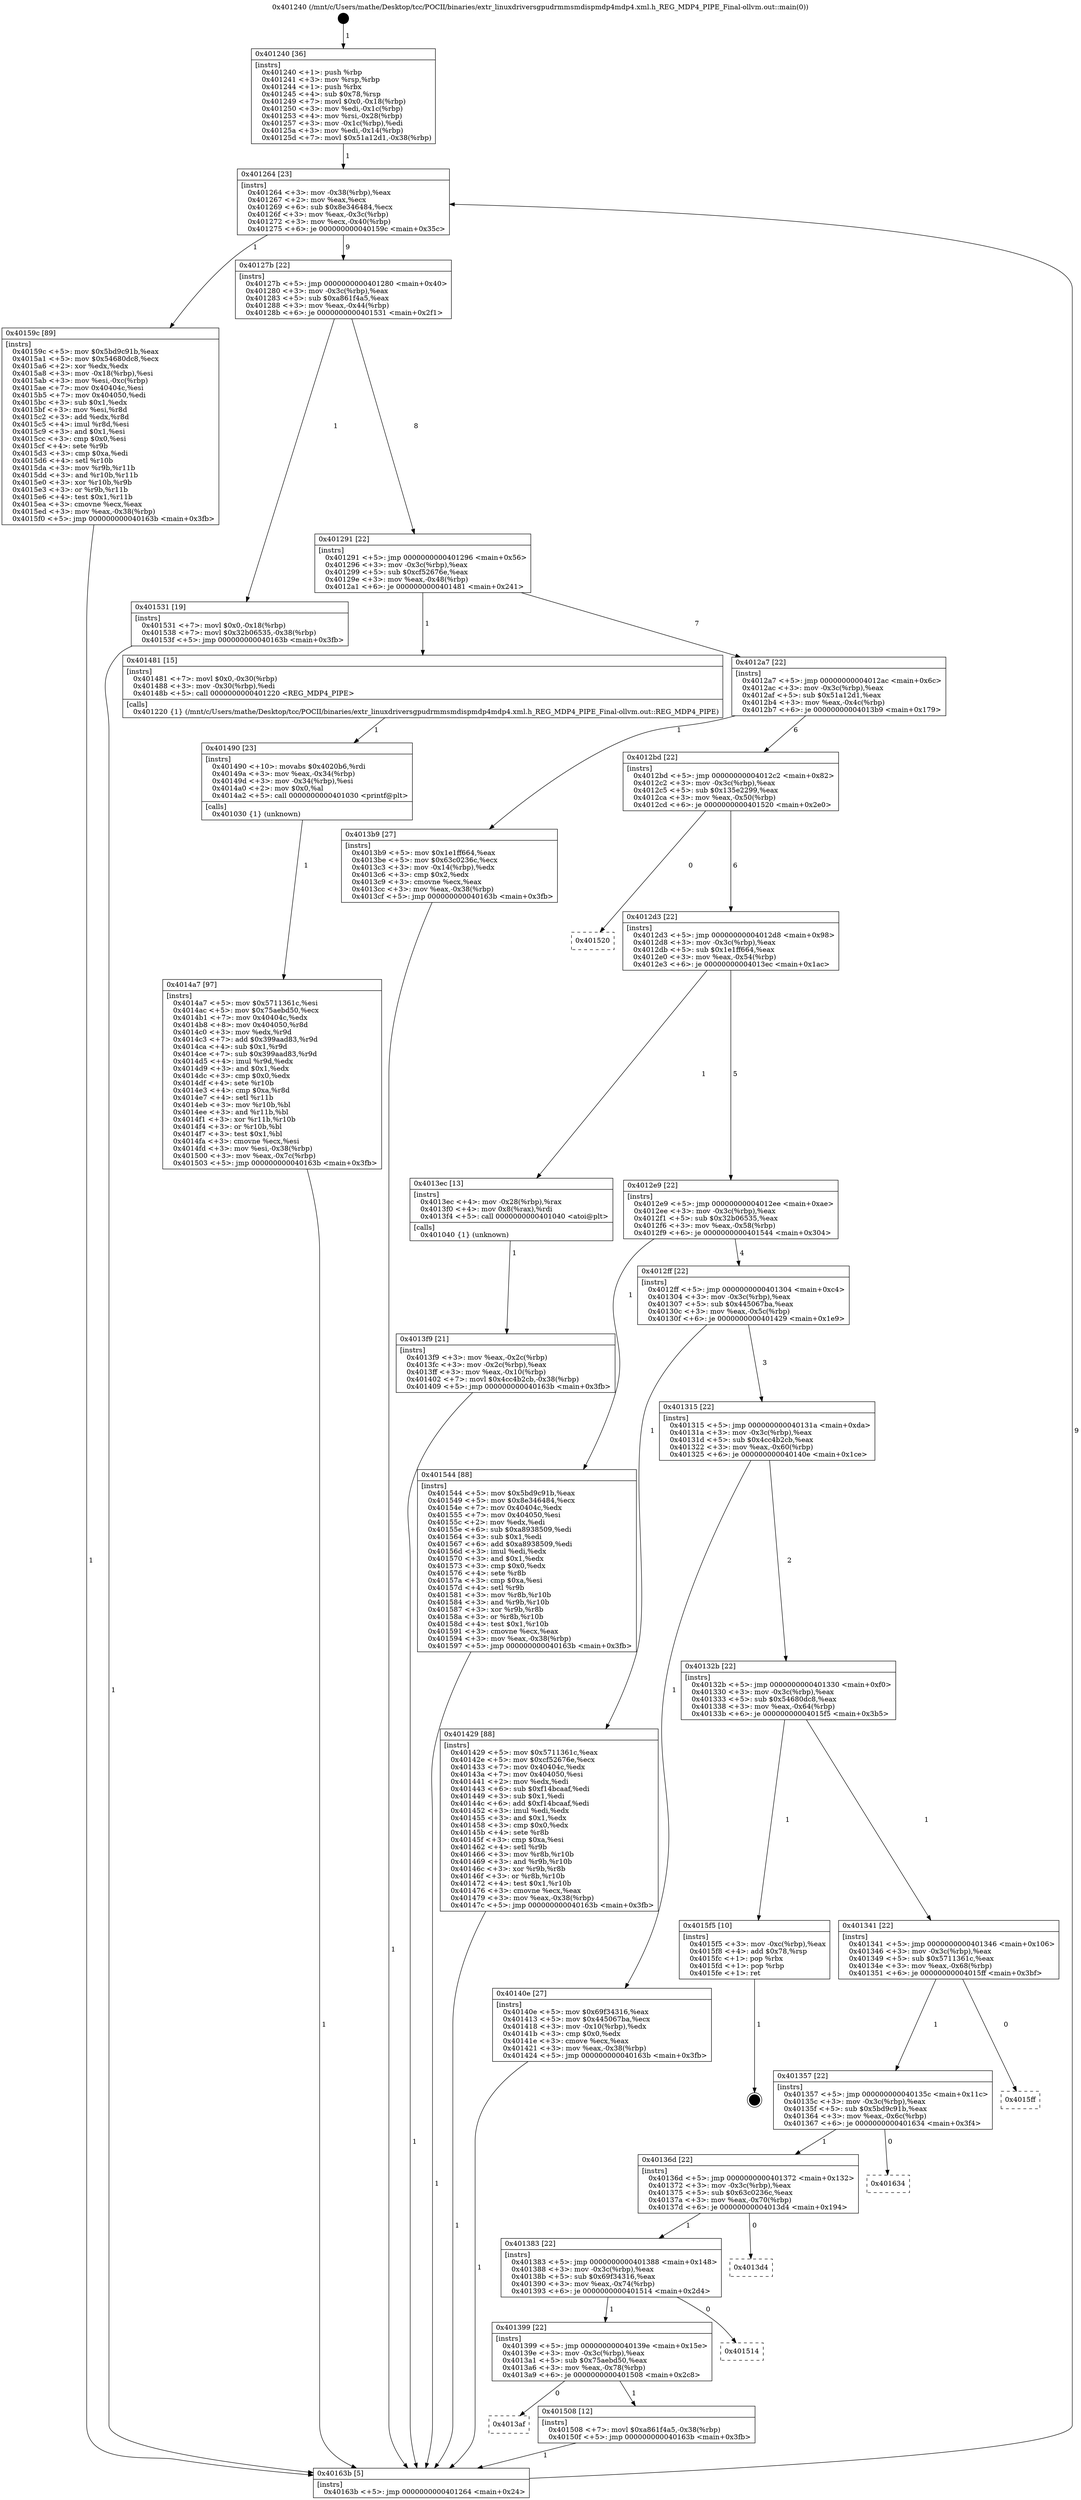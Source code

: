 digraph "0x401240" {
  label = "0x401240 (/mnt/c/Users/mathe/Desktop/tcc/POCII/binaries/extr_linuxdriversgpudrmmsmdispmdp4mdp4.xml.h_REG_MDP4_PIPE_Final-ollvm.out::main(0))"
  labelloc = "t"
  node[shape=record]

  Entry [label="",width=0.3,height=0.3,shape=circle,fillcolor=black,style=filled]
  "0x401264" [label="{
     0x401264 [23]\l
     | [instrs]\l
     &nbsp;&nbsp;0x401264 \<+3\>: mov -0x38(%rbp),%eax\l
     &nbsp;&nbsp;0x401267 \<+2\>: mov %eax,%ecx\l
     &nbsp;&nbsp;0x401269 \<+6\>: sub $0x8e346484,%ecx\l
     &nbsp;&nbsp;0x40126f \<+3\>: mov %eax,-0x3c(%rbp)\l
     &nbsp;&nbsp;0x401272 \<+3\>: mov %ecx,-0x40(%rbp)\l
     &nbsp;&nbsp;0x401275 \<+6\>: je 000000000040159c \<main+0x35c\>\l
  }"]
  "0x40159c" [label="{
     0x40159c [89]\l
     | [instrs]\l
     &nbsp;&nbsp;0x40159c \<+5\>: mov $0x5bd9c91b,%eax\l
     &nbsp;&nbsp;0x4015a1 \<+5\>: mov $0x54680dc8,%ecx\l
     &nbsp;&nbsp;0x4015a6 \<+2\>: xor %edx,%edx\l
     &nbsp;&nbsp;0x4015a8 \<+3\>: mov -0x18(%rbp),%esi\l
     &nbsp;&nbsp;0x4015ab \<+3\>: mov %esi,-0xc(%rbp)\l
     &nbsp;&nbsp;0x4015ae \<+7\>: mov 0x40404c,%esi\l
     &nbsp;&nbsp;0x4015b5 \<+7\>: mov 0x404050,%edi\l
     &nbsp;&nbsp;0x4015bc \<+3\>: sub $0x1,%edx\l
     &nbsp;&nbsp;0x4015bf \<+3\>: mov %esi,%r8d\l
     &nbsp;&nbsp;0x4015c2 \<+3\>: add %edx,%r8d\l
     &nbsp;&nbsp;0x4015c5 \<+4\>: imul %r8d,%esi\l
     &nbsp;&nbsp;0x4015c9 \<+3\>: and $0x1,%esi\l
     &nbsp;&nbsp;0x4015cc \<+3\>: cmp $0x0,%esi\l
     &nbsp;&nbsp;0x4015cf \<+4\>: sete %r9b\l
     &nbsp;&nbsp;0x4015d3 \<+3\>: cmp $0xa,%edi\l
     &nbsp;&nbsp;0x4015d6 \<+4\>: setl %r10b\l
     &nbsp;&nbsp;0x4015da \<+3\>: mov %r9b,%r11b\l
     &nbsp;&nbsp;0x4015dd \<+3\>: and %r10b,%r11b\l
     &nbsp;&nbsp;0x4015e0 \<+3\>: xor %r10b,%r9b\l
     &nbsp;&nbsp;0x4015e3 \<+3\>: or %r9b,%r11b\l
     &nbsp;&nbsp;0x4015e6 \<+4\>: test $0x1,%r11b\l
     &nbsp;&nbsp;0x4015ea \<+3\>: cmovne %ecx,%eax\l
     &nbsp;&nbsp;0x4015ed \<+3\>: mov %eax,-0x38(%rbp)\l
     &nbsp;&nbsp;0x4015f0 \<+5\>: jmp 000000000040163b \<main+0x3fb\>\l
  }"]
  "0x40127b" [label="{
     0x40127b [22]\l
     | [instrs]\l
     &nbsp;&nbsp;0x40127b \<+5\>: jmp 0000000000401280 \<main+0x40\>\l
     &nbsp;&nbsp;0x401280 \<+3\>: mov -0x3c(%rbp),%eax\l
     &nbsp;&nbsp;0x401283 \<+5\>: sub $0xa861f4a5,%eax\l
     &nbsp;&nbsp;0x401288 \<+3\>: mov %eax,-0x44(%rbp)\l
     &nbsp;&nbsp;0x40128b \<+6\>: je 0000000000401531 \<main+0x2f1\>\l
  }"]
  Exit [label="",width=0.3,height=0.3,shape=circle,fillcolor=black,style=filled,peripheries=2]
  "0x401531" [label="{
     0x401531 [19]\l
     | [instrs]\l
     &nbsp;&nbsp;0x401531 \<+7\>: movl $0x0,-0x18(%rbp)\l
     &nbsp;&nbsp;0x401538 \<+7\>: movl $0x32b06535,-0x38(%rbp)\l
     &nbsp;&nbsp;0x40153f \<+5\>: jmp 000000000040163b \<main+0x3fb\>\l
  }"]
  "0x401291" [label="{
     0x401291 [22]\l
     | [instrs]\l
     &nbsp;&nbsp;0x401291 \<+5\>: jmp 0000000000401296 \<main+0x56\>\l
     &nbsp;&nbsp;0x401296 \<+3\>: mov -0x3c(%rbp),%eax\l
     &nbsp;&nbsp;0x401299 \<+5\>: sub $0xcf52676e,%eax\l
     &nbsp;&nbsp;0x40129e \<+3\>: mov %eax,-0x48(%rbp)\l
     &nbsp;&nbsp;0x4012a1 \<+6\>: je 0000000000401481 \<main+0x241\>\l
  }"]
  "0x4013af" [label="{
     0x4013af\l
  }", style=dashed]
  "0x401481" [label="{
     0x401481 [15]\l
     | [instrs]\l
     &nbsp;&nbsp;0x401481 \<+7\>: movl $0x0,-0x30(%rbp)\l
     &nbsp;&nbsp;0x401488 \<+3\>: mov -0x30(%rbp),%edi\l
     &nbsp;&nbsp;0x40148b \<+5\>: call 0000000000401220 \<REG_MDP4_PIPE\>\l
     | [calls]\l
     &nbsp;&nbsp;0x401220 \{1\} (/mnt/c/Users/mathe/Desktop/tcc/POCII/binaries/extr_linuxdriversgpudrmmsmdispmdp4mdp4.xml.h_REG_MDP4_PIPE_Final-ollvm.out::REG_MDP4_PIPE)\l
  }"]
  "0x4012a7" [label="{
     0x4012a7 [22]\l
     | [instrs]\l
     &nbsp;&nbsp;0x4012a7 \<+5\>: jmp 00000000004012ac \<main+0x6c\>\l
     &nbsp;&nbsp;0x4012ac \<+3\>: mov -0x3c(%rbp),%eax\l
     &nbsp;&nbsp;0x4012af \<+5\>: sub $0x51a12d1,%eax\l
     &nbsp;&nbsp;0x4012b4 \<+3\>: mov %eax,-0x4c(%rbp)\l
     &nbsp;&nbsp;0x4012b7 \<+6\>: je 00000000004013b9 \<main+0x179\>\l
  }"]
  "0x401508" [label="{
     0x401508 [12]\l
     | [instrs]\l
     &nbsp;&nbsp;0x401508 \<+7\>: movl $0xa861f4a5,-0x38(%rbp)\l
     &nbsp;&nbsp;0x40150f \<+5\>: jmp 000000000040163b \<main+0x3fb\>\l
  }"]
  "0x4013b9" [label="{
     0x4013b9 [27]\l
     | [instrs]\l
     &nbsp;&nbsp;0x4013b9 \<+5\>: mov $0x1e1ff664,%eax\l
     &nbsp;&nbsp;0x4013be \<+5\>: mov $0x63c0236c,%ecx\l
     &nbsp;&nbsp;0x4013c3 \<+3\>: mov -0x14(%rbp),%edx\l
     &nbsp;&nbsp;0x4013c6 \<+3\>: cmp $0x2,%edx\l
     &nbsp;&nbsp;0x4013c9 \<+3\>: cmovne %ecx,%eax\l
     &nbsp;&nbsp;0x4013cc \<+3\>: mov %eax,-0x38(%rbp)\l
     &nbsp;&nbsp;0x4013cf \<+5\>: jmp 000000000040163b \<main+0x3fb\>\l
  }"]
  "0x4012bd" [label="{
     0x4012bd [22]\l
     | [instrs]\l
     &nbsp;&nbsp;0x4012bd \<+5\>: jmp 00000000004012c2 \<main+0x82\>\l
     &nbsp;&nbsp;0x4012c2 \<+3\>: mov -0x3c(%rbp),%eax\l
     &nbsp;&nbsp;0x4012c5 \<+5\>: sub $0x135e2299,%eax\l
     &nbsp;&nbsp;0x4012ca \<+3\>: mov %eax,-0x50(%rbp)\l
     &nbsp;&nbsp;0x4012cd \<+6\>: je 0000000000401520 \<main+0x2e0\>\l
  }"]
  "0x40163b" [label="{
     0x40163b [5]\l
     | [instrs]\l
     &nbsp;&nbsp;0x40163b \<+5\>: jmp 0000000000401264 \<main+0x24\>\l
  }"]
  "0x401240" [label="{
     0x401240 [36]\l
     | [instrs]\l
     &nbsp;&nbsp;0x401240 \<+1\>: push %rbp\l
     &nbsp;&nbsp;0x401241 \<+3\>: mov %rsp,%rbp\l
     &nbsp;&nbsp;0x401244 \<+1\>: push %rbx\l
     &nbsp;&nbsp;0x401245 \<+4\>: sub $0x78,%rsp\l
     &nbsp;&nbsp;0x401249 \<+7\>: movl $0x0,-0x18(%rbp)\l
     &nbsp;&nbsp;0x401250 \<+3\>: mov %edi,-0x1c(%rbp)\l
     &nbsp;&nbsp;0x401253 \<+4\>: mov %rsi,-0x28(%rbp)\l
     &nbsp;&nbsp;0x401257 \<+3\>: mov -0x1c(%rbp),%edi\l
     &nbsp;&nbsp;0x40125a \<+3\>: mov %edi,-0x14(%rbp)\l
     &nbsp;&nbsp;0x40125d \<+7\>: movl $0x51a12d1,-0x38(%rbp)\l
  }"]
  "0x401399" [label="{
     0x401399 [22]\l
     | [instrs]\l
     &nbsp;&nbsp;0x401399 \<+5\>: jmp 000000000040139e \<main+0x15e\>\l
     &nbsp;&nbsp;0x40139e \<+3\>: mov -0x3c(%rbp),%eax\l
     &nbsp;&nbsp;0x4013a1 \<+5\>: sub $0x75aebd50,%eax\l
     &nbsp;&nbsp;0x4013a6 \<+3\>: mov %eax,-0x78(%rbp)\l
     &nbsp;&nbsp;0x4013a9 \<+6\>: je 0000000000401508 \<main+0x2c8\>\l
  }"]
  "0x401520" [label="{
     0x401520\l
  }", style=dashed]
  "0x4012d3" [label="{
     0x4012d3 [22]\l
     | [instrs]\l
     &nbsp;&nbsp;0x4012d3 \<+5\>: jmp 00000000004012d8 \<main+0x98\>\l
     &nbsp;&nbsp;0x4012d8 \<+3\>: mov -0x3c(%rbp),%eax\l
     &nbsp;&nbsp;0x4012db \<+5\>: sub $0x1e1ff664,%eax\l
     &nbsp;&nbsp;0x4012e0 \<+3\>: mov %eax,-0x54(%rbp)\l
     &nbsp;&nbsp;0x4012e3 \<+6\>: je 00000000004013ec \<main+0x1ac\>\l
  }"]
  "0x401514" [label="{
     0x401514\l
  }", style=dashed]
  "0x4013ec" [label="{
     0x4013ec [13]\l
     | [instrs]\l
     &nbsp;&nbsp;0x4013ec \<+4\>: mov -0x28(%rbp),%rax\l
     &nbsp;&nbsp;0x4013f0 \<+4\>: mov 0x8(%rax),%rdi\l
     &nbsp;&nbsp;0x4013f4 \<+5\>: call 0000000000401040 \<atoi@plt\>\l
     | [calls]\l
     &nbsp;&nbsp;0x401040 \{1\} (unknown)\l
  }"]
  "0x4012e9" [label="{
     0x4012e9 [22]\l
     | [instrs]\l
     &nbsp;&nbsp;0x4012e9 \<+5\>: jmp 00000000004012ee \<main+0xae\>\l
     &nbsp;&nbsp;0x4012ee \<+3\>: mov -0x3c(%rbp),%eax\l
     &nbsp;&nbsp;0x4012f1 \<+5\>: sub $0x32b06535,%eax\l
     &nbsp;&nbsp;0x4012f6 \<+3\>: mov %eax,-0x58(%rbp)\l
     &nbsp;&nbsp;0x4012f9 \<+6\>: je 0000000000401544 \<main+0x304\>\l
  }"]
  "0x4013f9" [label="{
     0x4013f9 [21]\l
     | [instrs]\l
     &nbsp;&nbsp;0x4013f9 \<+3\>: mov %eax,-0x2c(%rbp)\l
     &nbsp;&nbsp;0x4013fc \<+3\>: mov -0x2c(%rbp),%eax\l
     &nbsp;&nbsp;0x4013ff \<+3\>: mov %eax,-0x10(%rbp)\l
     &nbsp;&nbsp;0x401402 \<+7\>: movl $0x4cc4b2cb,-0x38(%rbp)\l
     &nbsp;&nbsp;0x401409 \<+5\>: jmp 000000000040163b \<main+0x3fb\>\l
  }"]
  "0x401383" [label="{
     0x401383 [22]\l
     | [instrs]\l
     &nbsp;&nbsp;0x401383 \<+5\>: jmp 0000000000401388 \<main+0x148\>\l
     &nbsp;&nbsp;0x401388 \<+3\>: mov -0x3c(%rbp),%eax\l
     &nbsp;&nbsp;0x40138b \<+5\>: sub $0x69f34316,%eax\l
     &nbsp;&nbsp;0x401390 \<+3\>: mov %eax,-0x74(%rbp)\l
     &nbsp;&nbsp;0x401393 \<+6\>: je 0000000000401514 \<main+0x2d4\>\l
  }"]
  "0x401544" [label="{
     0x401544 [88]\l
     | [instrs]\l
     &nbsp;&nbsp;0x401544 \<+5\>: mov $0x5bd9c91b,%eax\l
     &nbsp;&nbsp;0x401549 \<+5\>: mov $0x8e346484,%ecx\l
     &nbsp;&nbsp;0x40154e \<+7\>: mov 0x40404c,%edx\l
     &nbsp;&nbsp;0x401555 \<+7\>: mov 0x404050,%esi\l
     &nbsp;&nbsp;0x40155c \<+2\>: mov %edx,%edi\l
     &nbsp;&nbsp;0x40155e \<+6\>: sub $0xa8938509,%edi\l
     &nbsp;&nbsp;0x401564 \<+3\>: sub $0x1,%edi\l
     &nbsp;&nbsp;0x401567 \<+6\>: add $0xa8938509,%edi\l
     &nbsp;&nbsp;0x40156d \<+3\>: imul %edi,%edx\l
     &nbsp;&nbsp;0x401570 \<+3\>: and $0x1,%edx\l
     &nbsp;&nbsp;0x401573 \<+3\>: cmp $0x0,%edx\l
     &nbsp;&nbsp;0x401576 \<+4\>: sete %r8b\l
     &nbsp;&nbsp;0x40157a \<+3\>: cmp $0xa,%esi\l
     &nbsp;&nbsp;0x40157d \<+4\>: setl %r9b\l
     &nbsp;&nbsp;0x401581 \<+3\>: mov %r8b,%r10b\l
     &nbsp;&nbsp;0x401584 \<+3\>: and %r9b,%r10b\l
     &nbsp;&nbsp;0x401587 \<+3\>: xor %r9b,%r8b\l
     &nbsp;&nbsp;0x40158a \<+3\>: or %r8b,%r10b\l
     &nbsp;&nbsp;0x40158d \<+4\>: test $0x1,%r10b\l
     &nbsp;&nbsp;0x401591 \<+3\>: cmovne %ecx,%eax\l
     &nbsp;&nbsp;0x401594 \<+3\>: mov %eax,-0x38(%rbp)\l
     &nbsp;&nbsp;0x401597 \<+5\>: jmp 000000000040163b \<main+0x3fb\>\l
  }"]
  "0x4012ff" [label="{
     0x4012ff [22]\l
     | [instrs]\l
     &nbsp;&nbsp;0x4012ff \<+5\>: jmp 0000000000401304 \<main+0xc4\>\l
     &nbsp;&nbsp;0x401304 \<+3\>: mov -0x3c(%rbp),%eax\l
     &nbsp;&nbsp;0x401307 \<+5\>: sub $0x445067ba,%eax\l
     &nbsp;&nbsp;0x40130c \<+3\>: mov %eax,-0x5c(%rbp)\l
     &nbsp;&nbsp;0x40130f \<+6\>: je 0000000000401429 \<main+0x1e9\>\l
  }"]
  "0x4013d4" [label="{
     0x4013d4\l
  }", style=dashed]
  "0x401429" [label="{
     0x401429 [88]\l
     | [instrs]\l
     &nbsp;&nbsp;0x401429 \<+5\>: mov $0x5711361c,%eax\l
     &nbsp;&nbsp;0x40142e \<+5\>: mov $0xcf52676e,%ecx\l
     &nbsp;&nbsp;0x401433 \<+7\>: mov 0x40404c,%edx\l
     &nbsp;&nbsp;0x40143a \<+7\>: mov 0x404050,%esi\l
     &nbsp;&nbsp;0x401441 \<+2\>: mov %edx,%edi\l
     &nbsp;&nbsp;0x401443 \<+6\>: sub $0xf14bcaaf,%edi\l
     &nbsp;&nbsp;0x401449 \<+3\>: sub $0x1,%edi\l
     &nbsp;&nbsp;0x40144c \<+6\>: add $0xf14bcaaf,%edi\l
     &nbsp;&nbsp;0x401452 \<+3\>: imul %edi,%edx\l
     &nbsp;&nbsp;0x401455 \<+3\>: and $0x1,%edx\l
     &nbsp;&nbsp;0x401458 \<+3\>: cmp $0x0,%edx\l
     &nbsp;&nbsp;0x40145b \<+4\>: sete %r8b\l
     &nbsp;&nbsp;0x40145f \<+3\>: cmp $0xa,%esi\l
     &nbsp;&nbsp;0x401462 \<+4\>: setl %r9b\l
     &nbsp;&nbsp;0x401466 \<+3\>: mov %r8b,%r10b\l
     &nbsp;&nbsp;0x401469 \<+3\>: and %r9b,%r10b\l
     &nbsp;&nbsp;0x40146c \<+3\>: xor %r9b,%r8b\l
     &nbsp;&nbsp;0x40146f \<+3\>: or %r8b,%r10b\l
     &nbsp;&nbsp;0x401472 \<+4\>: test $0x1,%r10b\l
     &nbsp;&nbsp;0x401476 \<+3\>: cmovne %ecx,%eax\l
     &nbsp;&nbsp;0x401479 \<+3\>: mov %eax,-0x38(%rbp)\l
     &nbsp;&nbsp;0x40147c \<+5\>: jmp 000000000040163b \<main+0x3fb\>\l
  }"]
  "0x401315" [label="{
     0x401315 [22]\l
     | [instrs]\l
     &nbsp;&nbsp;0x401315 \<+5\>: jmp 000000000040131a \<main+0xda\>\l
     &nbsp;&nbsp;0x40131a \<+3\>: mov -0x3c(%rbp),%eax\l
     &nbsp;&nbsp;0x40131d \<+5\>: sub $0x4cc4b2cb,%eax\l
     &nbsp;&nbsp;0x401322 \<+3\>: mov %eax,-0x60(%rbp)\l
     &nbsp;&nbsp;0x401325 \<+6\>: je 000000000040140e \<main+0x1ce\>\l
  }"]
  "0x40136d" [label="{
     0x40136d [22]\l
     | [instrs]\l
     &nbsp;&nbsp;0x40136d \<+5\>: jmp 0000000000401372 \<main+0x132\>\l
     &nbsp;&nbsp;0x401372 \<+3\>: mov -0x3c(%rbp),%eax\l
     &nbsp;&nbsp;0x401375 \<+5\>: sub $0x63c0236c,%eax\l
     &nbsp;&nbsp;0x40137a \<+3\>: mov %eax,-0x70(%rbp)\l
     &nbsp;&nbsp;0x40137d \<+6\>: je 00000000004013d4 \<main+0x194\>\l
  }"]
  "0x40140e" [label="{
     0x40140e [27]\l
     | [instrs]\l
     &nbsp;&nbsp;0x40140e \<+5\>: mov $0x69f34316,%eax\l
     &nbsp;&nbsp;0x401413 \<+5\>: mov $0x445067ba,%ecx\l
     &nbsp;&nbsp;0x401418 \<+3\>: mov -0x10(%rbp),%edx\l
     &nbsp;&nbsp;0x40141b \<+3\>: cmp $0x0,%edx\l
     &nbsp;&nbsp;0x40141e \<+3\>: cmove %ecx,%eax\l
     &nbsp;&nbsp;0x401421 \<+3\>: mov %eax,-0x38(%rbp)\l
     &nbsp;&nbsp;0x401424 \<+5\>: jmp 000000000040163b \<main+0x3fb\>\l
  }"]
  "0x40132b" [label="{
     0x40132b [22]\l
     | [instrs]\l
     &nbsp;&nbsp;0x40132b \<+5\>: jmp 0000000000401330 \<main+0xf0\>\l
     &nbsp;&nbsp;0x401330 \<+3\>: mov -0x3c(%rbp),%eax\l
     &nbsp;&nbsp;0x401333 \<+5\>: sub $0x54680dc8,%eax\l
     &nbsp;&nbsp;0x401338 \<+3\>: mov %eax,-0x64(%rbp)\l
     &nbsp;&nbsp;0x40133b \<+6\>: je 00000000004015f5 \<main+0x3b5\>\l
  }"]
  "0x401490" [label="{
     0x401490 [23]\l
     | [instrs]\l
     &nbsp;&nbsp;0x401490 \<+10\>: movabs $0x4020b6,%rdi\l
     &nbsp;&nbsp;0x40149a \<+3\>: mov %eax,-0x34(%rbp)\l
     &nbsp;&nbsp;0x40149d \<+3\>: mov -0x34(%rbp),%esi\l
     &nbsp;&nbsp;0x4014a0 \<+2\>: mov $0x0,%al\l
     &nbsp;&nbsp;0x4014a2 \<+5\>: call 0000000000401030 \<printf@plt\>\l
     | [calls]\l
     &nbsp;&nbsp;0x401030 \{1\} (unknown)\l
  }"]
  "0x4014a7" [label="{
     0x4014a7 [97]\l
     | [instrs]\l
     &nbsp;&nbsp;0x4014a7 \<+5\>: mov $0x5711361c,%esi\l
     &nbsp;&nbsp;0x4014ac \<+5\>: mov $0x75aebd50,%ecx\l
     &nbsp;&nbsp;0x4014b1 \<+7\>: mov 0x40404c,%edx\l
     &nbsp;&nbsp;0x4014b8 \<+8\>: mov 0x404050,%r8d\l
     &nbsp;&nbsp;0x4014c0 \<+3\>: mov %edx,%r9d\l
     &nbsp;&nbsp;0x4014c3 \<+7\>: add $0x399aad83,%r9d\l
     &nbsp;&nbsp;0x4014ca \<+4\>: sub $0x1,%r9d\l
     &nbsp;&nbsp;0x4014ce \<+7\>: sub $0x399aad83,%r9d\l
     &nbsp;&nbsp;0x4014d5 \<+4\>: imul %r9d,%edx\l
     &nbsp;&nbsp;0x4014d9 \<+3\>: and $0x1,%edx\l
     &nbsp;&nbsp;0x4014dc \<+3\>: cmp $0x0,%edx\l
     &nbsp;&nbsp;0x4014df \<+4\>: sete %r10b\l
     &nbsp;&nbsp;0x4014e3 \<+4\>: cmp $0xa,%r8d\l
     &nbsp;&nbsp;0x4014e7 \<+4\>: setl %r11b\l
     &nbsp;&nbsp;0x4014eb \<+3\>: mov %r10b,%bl\l
     &nbsp;&nbsp;0x4014ee \<+3\>: and %r11b,%bl\l
     &nbsp;&nbsp;0x4014f1 \<+3\>: xor %r11b,%r10b\l
     &nbsp;&nbsp;0x4014f4 \<+3\>: or %r10b,%bl\l
     &nbsp;&nbsp;0x4014f7 \<+3\>: test $0x1,%bl\l
     &nbsp;&nbsp;0x4014fa \<+3\>: cmovne %ecx,%esi\l
     &nbsp;&nbsp;0x4014fd \<+3\>: mov %esi,-0x38(%rbp)\l
     &nbsp;&nbsp;0x401500 \<+3\>: mov %eax,-0x7c(%rbp)\l
     &nbsp;&nbsp;0x401503 \<+5\>: jmp 000000000040163b \<main+0x3fb\>\l
  }"]
  "0x401634" [label="{
     0x401634\l
  }", style=dashed]
  "0x4015f5" [label="{
     0x4015f5 [10]\l
     | [instrs]\l
     &nbsp;&nbsp;0x4015f5 \<+3\>: mov -0xc(%rbp),%eax\l
     &nbsp;&nbsp;0x4015f8 \<+4\>: add $0x78,%rsp\l
     &nbsp;&nbsp;0x4015fc \<+1\>: pop %rbx\l
     &nbsp;&nbsp;0x4015fd \<+1\>: pop %rbp\l
     &nbsp;&nbsp;0x4015fe \<+1\>: ret\l
  }"]
  "0x401341" [label="{
     0x401341 [22]\l
     | [instrs]\l
     &nbsp;&nbsp;0x401341 \<+5\>: jmp 0000000000401346 \<main+0x106\>\l
     &nbsp;&nbsp;0x401346 \<+3\>: mov -0x3c(%rbp),%eax\l
     &nbsp;&nbsp;0x401349 \<+5\>: sub $0x5711361c,%eax\l
     &nbsp;&nbsp;0x40134e \<+3\>: mov %eax,-0x68(%rbp)\l
     &nbsp;&nbsp;0x401351 \<+6\>: je 00000000004015ff \<main+0x3bf\>\l
  }"]
  "0x401357" [label="{
     0x401357 [22]\l
     | [instrs]\l
     &nbsp;&nbsp;0x401357 \<+5\>: jmp 000000000040135c \<main+0x11c\>\l
     &nbsp;&nbsp;0x40135c \<+3\>: mov -0x3c(%rbp),%eax\l
     &nbsp;&nbsp;0x40135f \<+5\>: sub $0x5bd9c91b,%eax\l
     &nbsp;&nbsp;0x401364 \<+3\>: mov %eax,-0x6c(%rbp)\l
     &nbsp;&nbsp;0x401367 \<+6\>: je 0000000000401634 \<main+0x3f4\>\l
  }"]
  "0x4015ff" [label="{
     0x4015ff\l
  }", style=dashed]
  Entry -> "0x401240" [label=" 1"]
  "0x401264" -> "0x40159c" [label=" 1"]
  "0x401264" -> "0x40127b" [label=" 9"]
  "0x4015f5" -> Exit [label=" 1"]
  "0x40127b" -> "0x401531" [label=" 1"]
  "0x40127b" -> "0x401291" [label=" 8"]
  "0x40159c" -> "0x40163b" [label=" 1"]
  "0x401291" -> "0x401481" [label=" 1"]
  "0x401291" -> "0x4012a7" [label=" 7"]
  "0x401544" -> "0x40163b" [label=" 1"]
  "0x4012a7" -> "0x4013b9" [label=" 1"]
  "0x4012a7" -> "0x4012bd" [label=" 6"]
  "0x4013b9" -> "0x40163b" [label=" 1"]
  "0x401240" -> "0x401264" [label=" 1"]
  "0x40163b" -> "0x401264" [label=" 9"]
  "0x401531" -> "0x40163b" [label=" 1"]
  "0x4012bd" -> "0x401520" [label=" 0"]
  "0x4012bd" -> "0x4012d3" [label=" 6"]
  "0x401399" -> "0x4013af" [label=" 0"]
  "0x4012d3" -> "0x4013ec" [label=" 1"]
  "0x4012d3" -> "0x4012e9" [label=" 5"]
  "0x4013ec" -> "0x4013f9" [label=" 1"]
  "0x4013f9" -> "0x40163b" [label=" 1"]
  "0x401399" -> "0x401508" [label=" 1"]
  "0x4012e9" -> "0x401544" [label=" 1"]
  "0x4012e9" -> "0x4012ff" [label=" 4"]
  "0x401383" -> "0x401399" [label=" 1"]
  "0x4012ff" -> "0x401429" [label=" 1"]
  "0x4012ff" -> "0x401315" [label=" 3"]
  "0x401383" -> "0x401514" [label=" 0"]
  "0x401315" -> "0x40140e" [label=" 1"]
  "0x401315" -> "0x40132b" [label=" 2"]
  "0x40140e" -> "0x40163b" [label=" 1"]
  "0x401429" -> "0x40163b" [label=" 1"]
  "0x401481" -> "0x401490" [label=" 1"]
  "0x401490" -> "0x4014a7" [label=" 1"]
  "0x4014a7" -> "0x40163b" [label=" 1"]
  "0x40136d" -> "0x401383" [label=" 1"]
  "0x40132b" -> "0x4015f5" [label=" 1"]
  "0x40132b" -> "0x401341" [label=" 1"]
  "0x40136d" -> "0x4013d4" [label=" 0"]
  "0x401341" -> "0x4015ff" [label=" 0"]
  "0x401341" -> "0x401357" [label=" 1"]
  "0x401508" -> "0x40163b" [label=" 1"]
  "0x401357" -> "0x401634" [label=" 0"]
  "0x401357" -> "0x40136d" [label=" 1"]
}

